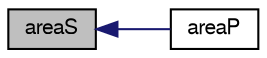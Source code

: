 digraph "areaS"
{
  bgcolor="transparent";
  edge [fontname="FreeSans",fontsize="10",labelfontname="FreeSans",labelfontsize="10"];
  node [fontname="FreeSans",fontsize="10",shape=record];
  rankdir="LR";
  Node1 [label="areaS",height=0.2,width=0.4,color="black", fillcolor="grey75", style="filled" fontcolor="black"];
  Node1 -> Node2 [dir="back",color="midnightblue",fontsize="10",style="solid",fontname="FreeSans"];
  Node2 [label="areaP",height=0.2,width=0.4,color="black",URL="$a01196.html#a38523f6887e4e2eee17c01b7e349dd53",tooltip="Projected area for given diameter. "];
}
